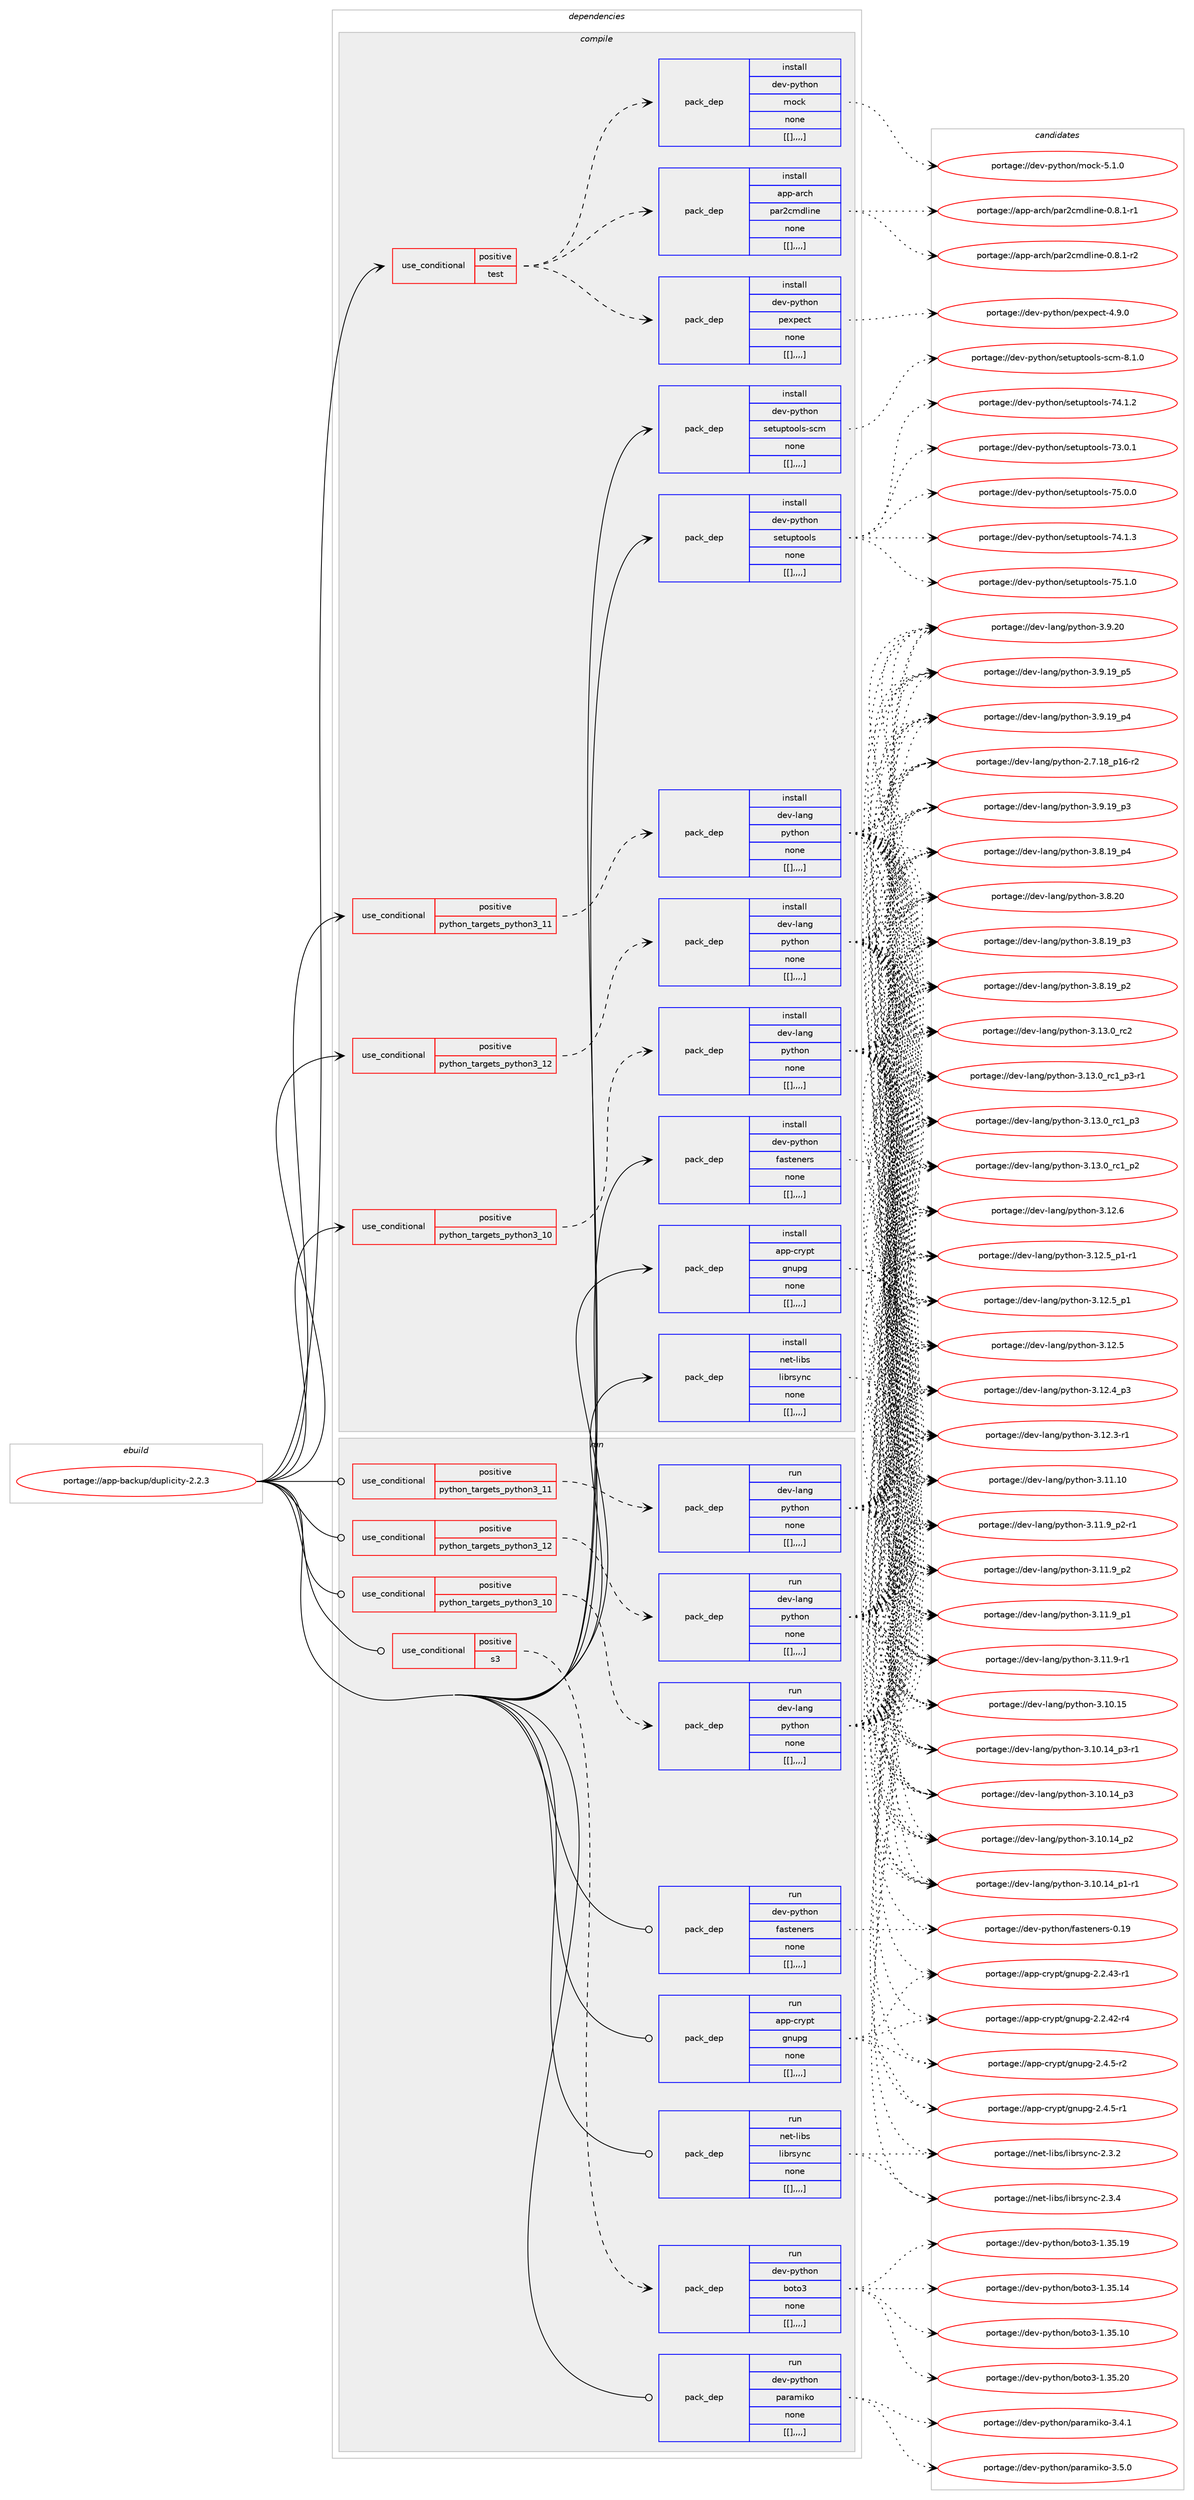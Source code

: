 digraph prolog {

# *************
# Graph options
# *************

newrank=true;
concentrate=true;
compound=true;
graph [rankdir=LR,fontname=Helvetica,fontsize=10,ranksep=1.5];#, ranksep=2.5, nodesep=0.2];
edge  [arrowhead=vee];
node  [fontname=Helvetica,fontsize=10];

# **********
# The ebuild
# **********

subgraph cluster_leftcol {
color=gray;
label=<<i>ebuild</i>>;
id [label="portage://app-backup/duplicity-2.2.3", color=red, width=4, href="../app-backup/duplicity-2.2.3.svg"];
}

# ****************
# The dependencies
# ****************

subgraph cluster_midcol {
color=gray;
label=<<i>dependencies</i>>;
subgraph cluster_compile {
fillcolor="#eeeeee";
style=filled;
label=<<i>compile</i>>;
subgraph cond2880 {
dependency10039 [label=<<TABLE BORDER="0" CELLBORDER="1" CELLSPACING="0" CELLPADDING="4"><TR><TD ROWSPAN="3" CELLPADDING="10">use_conditional</TD></TR><TR><TD>positive</TD></TR><TR><TD>python_targets_python3_10</TD></TR></TABLE>>, shape=none, color=red];
subgraph pack7114 {
dependency10040 [label=<<TABLE BORDER="0" CELLBORDER="1" CELLSPACING="0" CELLPADDING="4" WIDTH="220"><TR><TD ROWSPAN="6" CELLPADDING="30">pack_dep</TD></TR><TR><TD WIDTH="110">install</TD></TR><TR><TD>dev-lang</TD></TR><TR><TD>python</TD></TR><TR><TD>none</TD></TR><TR><TD>[[],,,,]</TD></TR></TABLE>>, shape=none, color=blue];
}
dependency10039:e -> dependency10040:w [weight=20,style="dashed",arrowhead="vee"];
}
id:e -> dependency10039:w [weight=20,style="solid",arrowhead="vee"];
subgraph cond2881 {
dependency10041 [label=<<TABLE BORDER="0" CELLBORDER="1" CELLSPACING="0" CELLPADDING="4"><TR><TD ROWSPAN="3" CELLPADDING="10">use_conditional</TD></TR><TR><TD>positive</TD></TR><TR><TD>python_targets_python3_11</TD></TR></TABLE>>, shape=none, color=red];
subgraph pack7115 {
dependency10042 [label=<<TABLE BORDER="0" CELLBORDER="1" CELLSPACING="0" CELLPADDING="4" WIDTH="220"><TR><TD ROWSPAN="6" CELLPADDING="30">pack_dep</TD></TR><TR><TD WIDTH="110">install</TD></TR><TR><TD>dev-lang</TD></TR><TR><TD>python</TD></TR><TR><TD>none</TD></TR><TR><TD>[[],,,,]</TD></TR></TABLE>>, shape=none, color=blue];
}
dependency10041:e -> dependency10042:w [weight=20,style="dashed",arrowhead="vee"];
}
id:e -> dependency10041:w [weight=20,style="solid",arrowhead="vee"];
subgraph cond2882 {
dependency10043 [label=<<TABLE BORDER="0" CELLBORDER="1" CELLSPACING="0" CELLPADDING="4"><TR><TD ROWSPAN="3" CELLPADDING="10">use_conditional</TD></TR><TR><TD>positive</TD></TR><TR><TD>python_targets_python3_12</TD></TR></TABLE>>, shape=none, color=red];
subgraph pack7116 {
dependency10044 [label=<<TABLE BORDER="0" CELLBORDER="1" CELLSPACING="0" CELLPADDING="4" WIDTH="220"><TR><TD ROWSPAN="6" CELLPADDING="30">pack_dep</TD></TR><TR><TD WIDTH="110">install</TD></TR><TR><TD>dev-lang</TD></TR><TR><TD>python</TD></TR><TR><TD>none</TD></TR><TR><TD>[[],,,,]</TD></TR></TABLE>>, shape=none, color=blue];
}
dependency10043:e -> dependency10044:w [weight=20,style="dashed",arrowhead="vee"];
}
id:e -> dependency10043:w [weight=20,style="solid",arrowhead="vee"];
subgraph cond2883 {
dependency10045 [label=<<TABLE BORDER="0" CELLBORDER="1" CELLSPACING="0" CELLPADDING="4"><TR><TD ROWSPAN="3" CELLPADDING="10">use_conditional</TD></TR><TR><TD>positive</TD></TR><TR><TD>test</TD></TR></TABLE>>, shape=none, color=red];
subgraph pack7117 {
dependency10046 [label=<<TABLE BORDER="0" CELLBORDER="1" CELLSPACING="0" CELLPADDING="4" WIDTH="220"><TR><TD ROWSPAN="6" CELLPADDING="30">pack_dep</TD></TR><TR><TD WIDTH="110">install</TD></TR><TR><TD>app-arch</TD></TR><TR><TD>par2cmdline</TD></TR><TR><TD>none</TD></TR><TR><TD>[[],,,,]</TD></TR></TABLE>>, shape=none, color=blue];
}
dependency10045:e -> dependency10046:w [weight=20,style="dashed",arrowhead="vee"];
subgraph pack7118 {
dependency10047 [label=<<TABLE BORDER="0" CELLBORDER="1" CELLSPACING="0" CELLPADDING="4" WIDTH="220"><TR><TD ROWSPAN="6" CELLPADDING="30">pack_dep</TD></TR><TR><TD WIDTH="110">install</TD></TR><TR><TD>dev-python</TD></TR><TR><TD>mock</TD></TR><TR><TD>none</TD></TR><TR><TD>[[],,,,]</TD></TR></TABLE>>, shape=none, color=blue];
}
dependency10045:e -> dependency10047:w [weight=20,style="dashed",arrowhead="vee"];
subgraph pack7119 {
dependency10048 [label=<<TABLE BORDER="0" CELLBORDER="1" CELLSPACING="0" CELLPADDING="4" WIDTH="220"><TR><TD ROWSPAN="6" CELLPADDING="30">pack_dep</TD></TR><TR><TD WIDTH="110">install</TD></TR><TR><TD>dev-python</TD></TR><TR><TD>pexpect</TD></TR><TR><TD>none</TD></TR><TR><TD>[[],,,,]</TD></TR></TABLE>>, shape=none, color=blue];
}
dependency10045:e -> dependency10048:w [weight=20,style="dashed",arrowhead="vee"];
}
id:e -> dependency10045:w [weight=20,style="solid",arrowhead="vee"];
subgraph pack7120 {
dependency10049 [label=<<TABLE BORDER="0" CELLBORDER="1" CELLSPACING="0" CELLPADDING="4" WIDTH="220"><TR><TD ROWSPAN="6" CELLPADDING="30">pack_dep</TD></TR><TR><TD WIDTH="110">install</TD></TR><TR><TD>app-crypt</TD></TR><TR><TD>gnupg</TD></TR><TR><TD>none</TD></TR><TR><TD>[[],,,,]</TD></TR></TABLE>>, shape=none, color=blue];
}
id:e -> dependency10049:w [weight=20,style="solid",arrowhead="vee"];
subgraph pack7121 {
dependency10050 [label=<<TABLE BORDER="0" CELLBORDER="1" CELLSPACING="0" CELLPADDING="4" WIDTH="220"><TR><TD ROWSPAN="6" CELLPADDING="30">pack_dep</TD></TR><TR><TD WIDTH="110">install</TD></TR><TR><TD>dev-python</TD></TR><TR><TD>fasteners</TD></TR><TR><TD>none</TD></TR><TR><TD>[[],,,,]</TD></TR></TABLE>>, shape=none, color=blue];
}
id:e -> dependency10050:w [weight=20,style="solid",arrowhead="vee"];
subgraph pack7122 {
dependency10051 [label=<<TABLE BORDER="0" CELLBORDER="1" CELLSPACING="0" CELLPADDING="4" WIDTH="220"><TR><TD ROWSPAN="6" CELLPADDING="30">pack_dep</TD></TR><TR><TD WIDTH="110">install</TD></TR><TR><TD>dev-python</TD></TR><TR><TD>setuptools</TD></TR><TR><TD>none</TD></TR><TR><TD>[[],,,,]</TD></TR></TABLE>>, shape=none, color=blue];
}
id:e -> dependency10051:w [weight=20,style="solid",arrowhead="vee"];
subgraph pack7123 {
dependency10052 [label=<<TABLE BORDER="0" CELLBORDER="1" CELLSPACING="0" CELLPADDING="4" WIDTH="220"><TR><TD ROWSPAN="6" CELLPADDING="30">pack_dep</TD></TR><TR><TD WIDTH="110">install</TD></TR><TR><TD>dev-python</TD></TR><TR><TD>setuptools-scm</TD></TR><TR><TD>none</TD></TR><TR><TD>[[],,,,]</TD></TR></TABLE>>, shape=none, color=blue];
}
id:e -> dependency10052:w [weight=20,style="solid",arrowhead="vee"];
subgraph pack7124 {
dependency10053 [label=<<TABLE BORDER="0" CELLBORDER="1" CELLSPACING="0" CELLPADDING="4" WIDTH="220"><TR><TD ROWSPAN="6" CELLPADDING="30">pack_dep</TD></TR><TR><TD WIDTH="110">install</TD></TR><TR><TD>net-libs</TD></TR><TR><TD>librsync</TD></TR><TR><TD>none</TD></TR><TR><TD>[[],,,,]</TD></TR></TABLE>>, shape=none, color=blue];
}
id:e -> dependency10053:w [weight=20,style="solid",arrowhead="vee"];
}
subgraph cluster_compileandrun {
fillcolor="#eeeeee";
style=filled;
label=<<i>compile and run</i>>;
}
subgraph cluster_run {
fillcolor="#eeeeee";
style=filled;
label=<<i>run</i>>;
subgraph cond2884 {
dependency10054 [label=<<TABLE BORDER="0" CELLBORDER="1" CELLSPACING="0" CELLPADDING="4"><TR><TD ROWSPAN="3" CELLPADDING="10">use_conditional</TD></TR><TR><TD>positive</TD></TR><TR><TD>python_targets_python3_10</TD></TR></TABLE>>, shape=none, color=red];
subgraph pack7125 {
dependency10055 [label=<<TABLE BORDER="0" CELLBORDER="1" CELLSPACING="0" CELLPADDING="4" WIDTH="220"><TR><TD ROWSPAN="6" CELLPADDING="30">pack_dep</TD></TR><TR><TD WIDTH="110">run</TD></TR><TR><TD>dev-lang</TD></TR><TR><TD>python</TD></TR><TR><TD>none</TD></TR><TR><TD>[[],,,,]</TD></TR></TABLE>>, shape=none, color=blue];
}
dependency10054:e -> dependency10055:w [weight=20,style="dashed",arrowhead="vee"];
}
id:e -> dependency10054:w [weight=20,style="solid",arrowhead="odot"];
subgraph cond2885 {
dependency10056 [label=<<TABLE BORDER="0" CELLBORDER="1" CELLSPACING="0" CELLPADDING="4"><TR><TD ROWSPAN="3" CELLPADDING="10">use_conditional</TD></TR><TR><TD>positive</TD></TR><TR><TD>python_targets_python3_11</TD></TR></TABLE>>, shape=none, color=red];
subgraph pack7126 {
dependency10057 [label=<<TABLE BORDER="0" CELLBORDER="1" CELLSPACING="0" CELLPADDING="4" WIDTH="220"><TR><TD ROWSPAN="6" CELLPADDING="30">pack_dep</TD></TR><TR><TD WIDTH="110">run</TD></TR><TR><TD>dev-lang</TD></TR><TR><TD>python</TD></TR><TR><TD>none</TD></TR><TR><TD>[[],,,,]</TD></TR></TABLE>>, shape=none, color=blue];
}
dependency10056:e -> dependency10057:w [weight=20,style="dashed",arrowhead="vee"];
}
id:e -> dependency10056:w [weight=20,style="solid",arrowhead="odot"];
subgraph cond2886 {
dependency10058 [label=<<TABLE BORDER="0" CELLBORDER="1" CELLSPACING="0" CELLPADDING="4"><TR><TD ROWSPAN="3" CELLPADDING="10">use_conditional</TD></TR><TR><TD>positive</TD></TR><TR><TD>python_targets_python3_12</TD></TR></TABLE>>, shape=none, color=red];
subgraph pack7127 {
dependency10059 [label=<<TABLE BORDER="0" CELLBORDER="1" CELLSPACING="0" CELLPADDING="4" WIDTH="220"><TR><TD ROWSPAN="6" CELLPADDING="30">pack_dep</TD></TR><TR><TD WIDTH="110">run</TD></TR><TR><TD>dev-lang</TD></TR><TR><TD>python</TD></TR><TR><TD>none</TD></TR><TR><TD>[[],,,,]</TD></TR></TABLE>>, shape=none, color=blue];
}
dependency10058:e -> dependency10059:w [weight=20,style="dashed",arrowhead="vee"];
}
id:e -> dependency10058:w [weight=20,style="solid",arrowhead="odot"];
subgraph cond2887 {
dependency10060 [label=<<TABLE BORDER="0" CELLBORDER="1" CELLSPACING="0" CELLPADDING="4"><TR><TD ROWSPAN="3" CELLPADDING="10">use_conditional</TD></TR><TR><TD>positive</TD></TR><TR><TD>s3</TD></TR></TABLE>>, shape=none, color=red];
subgraph pack7128 {
dependency10061 [label=<<TABLE BORDER="0" CELLBORDER="1" CELLSPACING="0" CELLPADDING="4" WIDTH="220"><TR><TD ROWSPAN="6" CELLPADDING="30">pack_dep</TD></TR><TR><TD WIDTH="110">run</TD></TR><TR><TD>dev-python</TD></TR><TR><TD>boto3</TD></TR><TR><TD>none</TD></TR><TR><TD>[[],,,,]</TD></TR></TABLE>>, shape=none, color=blue];
}
dependency10060:e -> dependency10061:w [weight=20,style="dashed",arrowhead="vee"];
}
id:e -> dependency10060:w [weight=20,style="solid",arrowhead="odot"];
subgraph pack7129 {
dependency10062 [label=<<TABLE BORDER="0" CELLBORDER="1" CELLSPACING="0" CELLPADDING="4" WIDTH="220"><TR><TD ROWSPAN="6" CELLPADDING="30">pack_dep</TD></TR><TR><TD WIDTH="110">run</TD></TR><TR><TD>app-crypt</TD></TR><TR><TD>gnupg</TD></TR><TR><TD>none</TD></TR><TR><TD>[[],,,,]</TD></TR></TABLE>>, shape=none, color=blue];
}
id:e -> dependency10062:w [weight=20,style="solid",arrowhead="odot"];
subgraph pack7130 {
dependency10063 [label=<<TABLE BORDER="0" CELLBORDER="1" CELLSPACING="0" CELLPADDING="4" WIDTH="220"><TR><TD ROWSPAN="6" CELLPADDING="30">pack_dep</TD></TR><TR><TD WIDTH="110">run</TD></TR><TR><TD>dev-python</TD></TR><TR><TD>fasteners</TD></TR><TR><TD>none</TD></TR><TR><TD>[[],,,,]</TD></TR></TABLE>>, shape=none, color=blue];
}
id:e -> dependency10063:w [weight=20,style="solid",arrowhead="odot"];
subgraph pack7131 {
dependency10064 [label=<<TABLE BORDER="0" CELLBORDER="1" CELLSPACING="0" CELLPADDING="4" WIDTH="220"><TR><TD ROWSPAN="6" CELLPADDING="30">pack_dep</TD></TR><TR><TD WIDTH="110">run</TD></TR><TR><TD>dev-python</TD></TR><TR><TD>paramiko</TD></TR><TR><TD>none</TD></TR><TR><TD>[[],,,,]</TD></TR></TABLE>>, shape=none, color=blue];
}
id:e -> dependency10064:w [weight=20,style="solid",arrowhead="odot"];
subgraph pack7132 {
dependency10065 [label=<<TABLE BORDER="0" CELLBORDER="1" CELLSPACING="0" CELLPADDING="4" WIDTH="220"><TR><TD ROWSPAN="6" CELLPADDING="30">pack_dep</TD></TR><TR><TD WIDTH="110">run</TD></TR><TR><TD>net-libs</TD></TR><TR><TD>librsync</TD></TR><TR><TD>none</TD></TR><TR><TD>[[],,,,]</TD></TR></TABLE>>, shape=none, color=blue];
}
id:e -> dependency10065:w [weight=20,style="solid",arrowhead="odot"];
}
}

# **************
# The candidates
# **************

subgraph cluster_choices {
rank=same;
color=gray;
label=<<i>candidates</i>>;

subgraph choice7114 {
color=black;
nodesep=1;
choice10010111845108971101034711212111610411111045514649514648951149950 [label="portage://dev-lang/python-3.13.0_rc2", color=red, width=4,href="../dev-lang/python-3.13.0_rc2.svg"];
choice1001011184510897110103471121211161041111104551464951464895114994995112514511449 [label="portage://dev-lang/python-3.13.0_rc1_p3-r1", color=red, width=4,href="../dev-lang/python-3.13.0_rc1_p3-r1.svg"];
choice100101118451089711010347112121116104111110455146495146489511499499511251 [label="portage://dev-lang/python-3.13.0_rc1_p3", color=red, width=4,href="../dev-lang/python-3.13.0_rc1_p3.svg"];
choice100101118451089711010347112121116104111110455146495146489511499499511250 [label="portage://dev-lang/python-3.13.0_rc1_p2", color=red, width=4,href="../dev-lang/python-3.13.0_rc1_p2.svg"];
choice10010111845108971101034711212111610411111045514649504654 [label="portage://dev-lang/python-3.12.6", color=red, width=4,href="../dev-lang/python-3.12.6.svg"];
choice1001011184510897110103471121211161041111104551464950465395112494511449 [label="portage://dev-lang/python-3.12.5_p1-r1", color=red, width=4,href="../dev-lang/python-3.12.5_p1-r1.svg"];
choice100101118451089711010347112121116104111110455146495046539511249 [label="portage://dev-lang/python-3.12.5_p1", color=red, width=4,href="../dev-lang/python-3.12.5_p1.svg"];
choice10010111845108971101034711212111610411111045514649504653 [label="portage://dev-lang/python-3.12.5", color=red, width=4,href="../dev-lang/python-3.12.5.svg"];
choice100101118451089711010347112121116104111110455146495046529511251 [label="portage://dev-lang/python-3.12.4_p3", color=red, width=4,href="../dev-lang/python-3.12.4_p3.svg"];
choice100101118451089711010347112121116104111110455146495046514511449 [label="portage://dev-lang/python-3.12.3-r1", color=red, width=4,href="../dev-lang/python-3.12.3-r1.svg"];
choice1001011184510897110103471121211161041111104551464949464948 [label="portage://dev-lang/python-3.11.10", color=red, width=4,href="../dev-lang/python-3.11.10.svg"];
choice1001011184510897110103471121211161041111104551464949465795112504511449 [label="portage://dev-lang/python-3.11.9_p2-r1", color=red, width=4,href="../dev-lang/python-3.11.9_p2-r1.svg"];
choice100101118451089711010347112121116104111110455146494946579511250 [label="portage://dev-lang/python-3.11.9_p2", color=red, width=4,href="../dev-lang/python-3.11.9_p2.svg"];
choice100101118451089711010347112121116104111110455146494946579511249 [label="portage://dev-lang/python-3.11.9_p1", color=red, width=4,href="../dev-lang/python-3.11.9_p1.svg"];
choice100101118451089711010347112121116104111110455146494946574511449 [label="portage://dev-lang/python-3.11.9-r1", color=red, width=4,href="../dev-lang/python-3.11.9-r1.svg"];
choice1001011184510897110103471121211161041111104551464948464953 [label="portage://dev-lang/python-3.10.15", color=red, width=4,href="../dev-lang/python-3.10.15.svg"];
choice100101118451089711010347112121116104111110455146494846495295112514511449 [label="portage://dev-lang/python-3.10.14_p3-r1", color=red, width=4,href="../dev-lang/python-3.10.14_p3-r1.svg"];
choice10010111845108971101034711212111610411111045514649484649529511251 [label="portage://dev-lang/python-3.10.14_p3", color=red, width=4,href="../dev-lang/python-3.10.14_p3.svg"];
choice10010111845108971101034711212111610411111045514649484649529511250 [label="portage://dev-lang/python-3.10.14_p2", color=red, width=4,href="../dev-lang/python-3.10.14_p2.svg"];
choice100101118451089711010347112121116104111110455146494846495295112494511449 [label="portage://dev-lang/python-3.10.14_p1-r1", color=red, width=4,href="../dev-lang/python-3.10.14_p1-r1.svg"];
choice10010111845108971101034711212111610411111045514657465048 [label="portage://dev-lang/python-3.9.20", color=red, width=4,href="../dev-lang/python-3.9.20.svg"];
choice100101118451089711010347112121116104111110455146574649579511253 [label="portage://dev-lang/python-3.9.19_p5", color=red, width=4,href="../dev-lang/python-3.9.19_p5.svg"];
choice100101118451089711010347112121116104111110455146574649579511252 [label="portage://dev-lang/python-3.9.19_p4", color=red, width=4,href="../dev-lang/python-3.9.19_p4.svg"];
choice100101118451089711010347112121116104111110455146574649579511251 [label="portage://dev-lang/python-3.9.19_p3", color=red, width=4,href="../dev-lang/python-3.9.19_p3.svg"];
choice10010111845108971101034711212111610411111045514656465048 [label="portage://dev-lang/python-3.8.20", color=red, width=4,href="../dev-lang/python-3.8.20.svg"];
choice100101118451089711010347112121116104111110455146564649579511252 [label="portage://dev-lang/python-3.8.19_p4", color=red, width=4,href="../dev-lang/python-3.8.19_p4.svg"];
choice100101118451089711010347112121116104111110455146564649579511251 [label="portage://dev-lang/python-3.8.19_p3", color=red, width=4,href="../dev-lang/python-3.8.19_p3.svg"];
choice100101118451089711010347112121116104111110455146564649579511250 [label="portage://dev-lang/python-3.8.19_p2", color=red, width=4,href="../dev-lang/python-3.8.19_p2.svg"];
choice100101118451089711010347112121116104111110455046554649569511249544511450 [label="portage://dev-lang/python-2.7.18_p16-r2", color=red, width=4,href="../dev-lang/python-2.7.18_p16-r2.svg"];
dependency10040:e -> choice10010111845108971101034711212111610411111045514649514648951149950:w [style=dotted,weight="100"];
dependency10040:e -> choice1001011184510897110103471121211161041111104551464951464895114994995112514511449:w [style=dotted,weight="100"];
dependency10040:e -> choice100101118451089711010347112121116104111110455146495146489511499499511251:w [style=dotted,weight="100"];
dependency10040:e -> choice100101118451089711010347112121116104111110455146495146489511499499511250:w [style=dotted,weight="100"];
dependency10040:e -> choice10010111845108971101034711212111610411111045514649504654:w [style=dotted,weight="100"];
dependency10040:e -> choice1001011184510897110103471121211161041111104551464950465395112494511449:w [style=dotted,weight="100"];
dependency10040:e -> choice100101118451089711010347112121116104111110455146495046539511249:w [style=dotted,weight="100"];
dependency10040:e -> choice10010111845108971101034711212111610411111045514649504653:w [style=dotted,weight="100"];
dependency10040:e -> choice100101118451089711010347112121116104111110455146495046529511251:w [style=dotted,weight="100"];
dependency10040:e -> choice100101118451089711010347112121116104111110455146495046514511449:w [style=dotted,weight="100"];
dependency10040:e -> choice1001011184510897110103471121211161041111104551464949464948:w [style=dotted,weight="100"];
dependency10040:e -> choice1001011184510897110103471121211161041111104551464949465795112504511449:w [style=dotted,weight="100"];
dependency10040:e -> choice100101118451089711010347112121116104111110455146494946579511250:w [style=dotted,weight="100"];
dependency10040:e -> choice100101118451089711010347112121116104111110455146494946579511249:w [style=dotted,weight="100"];
dependency10040:e -> choice100101118451089711010347112121116104111110455146494946574511449:w [style=dotted,weight="100"];
dependency10040:e -> choice1001011184510897110103471121211161041111104551464948464953:w [style=dotted,weight="100"];
dependency10040:e -> choice100101118451089711010347112121116104111110455146494846495295112514511449:w [style=dotted,weight="100"];
dependency10040:e -> choice10010111845108971101034711212111610411111045514649484649529511251:w [style=dotted,weight="100"];
dependency10040:e -> choice10010111845108971101034711212111610411111045514649484649529511250:w [style=dotted,weight="100"];
dependency10040:e -> choice100101118451089711010347112121116104111110455146494846495295112494511449:w [style=dotted,weight="100"];
dependency10040:e -> choice10010111845108971101034711212111610411111045514657465048:w [style=dotted,weight="100"];
dependency10040:e -> choice100101118451089711010347112121116104111110455146574649579511253:w [style=dotted,weight="100"];
dependency10040:e -> choice100101118451089711010347112121116104111110455146574649579511252:w [style=dotted,weight="100"];
dependency10040:e -> choice100101118451089711010347112121116104111110455146574649579511251:w [style=dotted,weight="100"];
dependency10040:e -> choice10010111845108971101034711212111610411111045514656465048:w [style=dotted,weight="100"];
dependency10040:e -> choice100101118451089711010347112121116104111110455146564649579511252:w [style=dotted,weight="100"];
dependency10040:e -> choice100101118451089711010347112121116104111110455146564649579511251:w [style=dotted,weight="100"];
dependency10040:e -> choice100101118451089711010347112121116104111110455146564649579511250:w [style=dotted,weight="100"];
dependency10040:e -> choice100101118451089711010347112121116104111110455046554649569511249544511450:w [style=dotted,weight="100"];
}
subgraph choice7115 {
color=black;
nodesep=1;
choice10010111845108971101034711212111610411111045514649514648951149950 [label="portage://dev-lang/python-3.13.0_rc2", color=red, width=4,href="../dev-lang/python-3.13.0_rc2.svg"];
choice1001011184510897110103471121211161041111104551464951464895114994995112514511449 [label="portage://dev-lang/python-3.13.0_rc1_p3-r1", color=red, width=4,href="../dev-lang/python-3.13.0_rc1_p3-r1.svg"];
choice100101118451089711010347112121116104111110455146495146489511499499511251 [label="portage://dev-lang/python-3.13.0_rc1_p3", color=red, width=4,href="../dev-lang/python-3.13.0_rc1_p3.svg"];
choice100101118451089711010347112121116104111110455146495146489511499499511250 [label="portage://dev-lang/python-3.13.0_rc1_p2", color=red, width=4,href="../dev-lang/python-3.13.0_rc1_p2.svg"];
choice10010111845108971101034711212111610411111045514649504654 [label="portage://dev-lang/python-3.12.6", color=red, width=4,href="../dev-lang/python-3.12.6.svg"];
choice1001011184510897110103471121211161041111104551464950465395112494511449 [label="portage://dev-lang/python-3.12.5_p1-r1", color=red, width=4,href="../dev-lang/python-3.12.5_p1-r1.svg"];
choice100101118451089711010347112121116104111110455146495046539511249 [label="portage://dev-lang/python-3.12.5_p1", color=red, width=4,href="../dev-lang/python-3.12.5_p1.svg"];
choice10010111845108971101034711212111610411111045514649504653 [label="portage://dev-lang/python-3.12.5", color=red, width=4,href="../dev-lang/python-3.12.5.svg"];
choice100101118451089711010347112121116104111110455146495046529511251 [label="portage://dev-lang/python-3.12.4_p3", color=red, width=4,href="../dev-lang/python-3.12.4_p3.svg"];
choice100101118451089711010347112121116104111110455146495046514511449 [label="portage://dev-lang/python-3.12.3-r1", color=red, width=4,href="../dev-lang/python-3.12.3-r1.svg"];
choice1001011184510897110103471121211161041111104551464949464948 [label="portage://dev-lang/python-3.11.10", color=red, width=4,href="../dev-lang/python-3.11.10.svg"];
choice1001011184510897110103471121211161041111104551464949465795112504511449 [label="portage://dev-lang/python-3.11.9_p2-r1", color=red, width=4,href="../dev-lang/python-3.11.9_p2-r1.svg"];
choice100101118451089711010347112121116104111110455146494946579511250 [label="portage://dev-lang/python-3.11.9_p2", color=red, width=4,href="../dev-lang/python-3.11.9_p2.svg"];
choice100101118451089711010347112121116104111110455146494946579511249 [label="portage://dev-lang/python-3.11.9_p1", color=red, width=4,href="../dev-lang/python-3.11.9_p1.svg"];
choice100101118451089711010347112121116104111110455146494946574511449 [label="portage://dev-lang/python-3.11.9-r1", color=red, width=4,href="../dev-lang/python-3.11.9-r1.svg"];
choice1001011184510897110103471121211161041111104551464948464953 [label="portage://dev-lang/python-3.10.15", color=red, width=4,href="../dev-lang/python-3.10.15.svg"];
choice100101118451089711010347112121116104111110455146494846495295112514511449 [label="portage://dev-lang/python-3.10.14_p3-r1", color=red, width=4,href="../dev-lang/python-3.10.14_p3-r1.svg"];
choice10010111845108971101034711212111610411111045514649484649529511251 [label="portage://dev-lang/python-3.10.14_p3", color=red, width=4,href="../dev-lang/python-3.10.14_p3.svg"];
choice10010111845108971101034711212111610411111045514649484649529511250 [label="portage://dev-lang/python-3.10.14_p2", color=red, width=4,href="../dev-lang/python-3.10.14_p2.svg"];
choice100101118451089711010347112121116104111110455146494846495295112494511449 [label="portage://dev-lang/python-3.10.14_p1-r1", color=red, width=4,href="../dev-lang/python-3.10.14_p1-r1.svg"];
choice10010111845108971101034711212111610411111045514657465048 [label="portage://dev-lang/python-3.9.20", color=red, width=4,href="../dev-lang/python-3.9.20.svg"];
choice100101118451089711010347112121116104111110455146574649579511253 [label="portage://dev-lang/python-3.9.19_p5", color=red, width=4,href="../dev-lang/python-3.9.19_p5.svg"];
choice100101118451089711010347112121116104111110455146574649579511252 [label="portage://dev-lang/python-3.9.19_p4", color=red, width=4,href="../dev-lang/python-3.9.19_p4.svg"];
choice100101118451089711010347112121116104111110455146574649579511251 [label="portage://dev-lang/python-3.9.19_p3", color=red, width=4,href="../dev-lang/python-3.9.19_p3.svg"];
choice10010111845108971101034711212111610411111045514656465048 [label="portage://dev-lang/python-3.8.20", color=red, width=4,href="../dev-lang/python-3.8.20.svg"];
choice100101118451089711010347112121116104111110455146564649579511252 [label="portage://dev-lang/python-3.8.19_p4", color=red, width=4,href="../dev-lang/python-3.8.19_p4.svg"];
choice100101118451089711010347112121116104111110455146564649579511251 [label="portage://dev-lang/python-3.8.19_p3", color=red, width=4,href="../dev-lang/python-3.8.19_p3.svg"];
choice100101118451089711010347112121116104111110455146564649579511250 [label="portage://dev-lang/python-3.8.19_p2", color=red, width=4,href="../dev-lang/python-3.8.19_p2.svg"];
choice100101118451089711010347112121116104111110455046554649569511249544511450 [label="portage://dev-lang/python-2.7.18_p16-r2", color=red, width=4,href="../dev-lang/python-2.7.18_p16-r2.svg"];
dependency10042:e -> choice10010111845108971101034711212111610411111045514649514648951149950:w [style=dotted,weight="100"];
dependency10042:e -> choice1001011184510897110103471121211161041111104551464951464895114994995112514511449:w [style=dotted,weight="100"];
dependency10042:e -> choice100101118451089711010347112121116104111110455146495146489511499499511251:w [style=dotted,weight="100"];
dependency10042:e -> choice100101118451089711010347112121116104111110455146495146489511499499511250:w [style=dotted,weight="100"];
dependency10042:e -> choice10010111845108971101034711212111610411111045514649504654:w [style=dotted,weight="100"];
dependency10042:e -> choice1001011184510897110103471121211161041111104551464950465395112494511449:w [style=dotted,weight="100"];
dependency10042:e -> choice100101118451089711010347112121116104111110455146495046539511249:w [style=dotted,weight="100"];
dependency10042:e -> choice10010111845108971101034711212111610411111045514649504653:w [style=dotted,weight="100"];
dependency10042:e -> choice100101118451089711010347112121116104111110455146495046529511251:w [style=dotted,weight="100"];
dependency10042:e -> choice100101118451089711010347112121116104111110455146495046514511449:w [style=dotted,weight="100"];
dependency10042:e -> choice1001011184510897110103471121211161041111104551464949464948:w [style=dotted,weight="100"];
dependency10042:e -> choice1001011184510897110103471121211161041111104551464949465795112504511449:w [style=dotted,weight="100"];
dependency10042:e -> choice100101118451089711010347112121116104111110455146494946579511250:w [style=dotted,weight="100"];
dependency10042:e -> choice100101118451089711010347112121116104111110455146494946579511249:w [style=dotted,weight="100"];
dependency10042:e -> choice100101118451089711010347112121116104111110455146494946574511449:w [style=dotted,weight="100"];
dependency10042:e -> choice1001011184510897110103471121211161041111104551464948464953:w [style=dotted,weight="100"];
dependency10042:e -> choice100101118451089711010347112121116104111110455146494846495295112514511449:w [style=dotted,weight="100"];
dependency10042:e -> choice10010111845108971101034711212111610411111045514649484649529511251:w [style=dotted,weight="100"];
dependency10042:e -> choice10010111845108971101034711212111610411111045514649484649529511250:w [style=dotted,weight="100"];
dependency10042:e -> choice100101118451089711010347112121116104111110455146494846495295112494511449:w [style=dotted,weight="100"];
dependency10042:e -> choice10010111845108971101034711212111610411111045514657465048:w [style=dotted,weight="100"];
dependency10042:e -> choice100101118451089711010347112121116104111110455146574649579511253:w [style=dotted,weight="100"];
dependency10042:e -> choice100101118451089711010347112121116104111110455146574649579511252:w [style=dotted,weight="100"];
dependency10042:e -> choice100101118451089711010347112121116104111110455146574649579511251:w [style=dotted,weight="100"];
dependency10042:e -> choice10010111845108971101034711212111610411111045514656465048:w [style=dotted,weight="100"];
dependency10042:e -> choice100101118451089711010347112121116104111110455146564649579511252:w [style=dotted,weight="100"];
dependency10042:e -> choice100101118451089711010347112121116104111110455146564649579511251:w [style=dotted,weight="100"];
dependency10042:e -> choice100101118451089711010347112121116104111110455146564649579511250:w [style=dotted,weight="100"];
dependency10042:e -> choice100101118451089711010347112121116104111110455046554649569511249544511450:w [style=dotted,weight="100"];
}
subgraph choice7116 {
color=black;
nodesep=1;
choice10010111845108971101034711212111610411111045514649514648951149950 [label="portage://dev-lang/python-3.13.0_rc2", color=red, width=4,href="../dev-lang/python-3.13.0_rc2.svg"];
choice1001011184510897110103471121211161041111104551464951464895114994995112514511449 [label="portage://dev-lang/python-3.13.0_rc1_p3-r1", color=red, width=4,href="../dev-lang/python-3.13.0_rc1_p3-r1.svg"];
choice100101118451089711010347112121116104111110455146495146489511499499511251 [label="portage://dev-lang/python-3.13.0_rc1_p3", color=red, width=4,href="../dev-lang/python-3.13.0_rc1_p3.svg"];
choice100101118451089711010347112121116104111110455146495146489511499499511250 [label="portage://dev-lang/python-3.13.0_rc1_p2", color=red, width=4,href="../dev-lang/python-3.13.0_rc1_p2.svg"];
choice10010111845108971101034711212111610411111045514649504654 [label="portage://dev-lang/python-3.12.6", color=red, width=4,href="../dev-lang/python-3.12.6.svg"];
choice1001011184510897110103471121211161041111104551464950465395112494511449 [label="portage://dev-lang/python-3.12.5_p1-r1", color=red, width=4,href="../dev-lang/python-3.12.5_p1-r1.svg"];
choice100101118451089711010347112121116104111110455146495046539511249 [label="portage://dev-lang/python-3.12.5_p1", color=red, width=4,href="../dev-lang/python-3.12.5_p1.svg"];
choice10010111845108971101034711212111610411111045514649504653 [label="portage://dev-lang/python-3.12.5", color=red, width=4,href="../dev-lang/python-3.12.5.svg"];
choice100101118451089711010347112121116104111110455146495046529511251 [label="portage://dev-lang/python-3.12.4_p3", color=red, width=4,href="../dev-lang/python-3.12.4_p3.svg"];
choice100101118451089711010347112121116104111110455146495046514511449 [label="portage://dev-lang/python-3.12.3-r1", color=red, width=4,href="../dev-lang/python-3.12.3-r1.svg"];
choice1001011184510897110103471121211161041111104551464949464948 [label="portage://dev-lang/python-3.11.10", color=red, width=4,href="../dev-lang/python-3.11.10.svg"];
choice1001011184510897110103471121211161041111104551464949465795112504511449 [label="portage://dev-lang/python-3.11.9_p2-r1", color=red, width=4,href="../dev-lang/python-3.11.9_p2-r1.svg"];
choice100101118451089711010347112121116104111110455146494946579511250 [label="portage://dev-lang/python-3.11.9_p2", color=red, width=4,href="../dev-lang/python-3.11.9_p2.svg"];
choice100101118451089711010347112121116104111110455146494946579511249 [label="portage://dev-lang/python-3.11.9_p1", color=red, width=4,href="../dev-lang/python-3.11.9_p1.svg"];
choice100101118451089711010347112121116104111110455146494946574511449 [label="portage://dev-lang/python-3.11.9-r1", color=red, width=4,href="../dev-lang/python-3.11.9-r1.svg"];
choice1001011184510897110103471121211161041111104551464948464953 [label="portage://dev-lang/python-3.10.15", color=red, width=4,href="../dev-lang/python-3.10.15.svg"];
choice100101118451089711010347112121116104111110455146494846495295112514511449 [label="portage://dev-lang/python-3.10.14_p3-r1", color=red, width=4,href="../dev-lang/python-3.10.14_p3-r1.svg"];
choice10010111845108971101034711212111610411111045514649484649529511251 [label="portage://dev-lang/python-3.10.14_p3", color=red, width=4,href="../dev-lang/python-3.10.14_p3.svg"];
choice10010111845108971101034711212111610411111045514649484649529511250 [label="portage://dev-lang/python-3.10.14_p2", color=red, width=4,href="../dev-lang/python-3.10.14_p2.svg"];
choice100101118451089711010347112121116104111110455146494846495295112494511449 [label="portage://dev-lang/python-3.10.14_p1-r1", color=red, width=4,href="../dev-lang/python-3.10.14_p1-r1.svg"];
choice10010111845108971101034711212111610411111045514657465048 [label="portage://dev-lang/python-3.9.20", color=red, width=4,href="../dev-lang/python-3.9.20.svg"];
choice100101118451089711010347112121116104111110455146574649579511253 [label="portage://dev-lang/python-3.9.19_p5", color=red, width=4,href="../dev-lang/python-3.9.19_p5.svg"];
choice100101118451089711010347112121116104111110455146574649579511252 [label="portage://dev-lang/python-3.9.19_p4", color=red, width=4,href="../dev-lang/python-3.9.19_p4.svg"];
choice100101118451089711010347112121116104111110455146574649579511251 [label="portage://dev-lang/python-3.9.19_p3", color=red, width=4,href="../dev-lang/python-3.9.19_p3.svg"];
choice10010111845108971101034711212111610411111045514656465048 [label="portage://dev-lang/python-3.8.20", color=red, width=4,href="../dev-lang/python-3.8.20.svg"];
choice100101118451089711010347112121116104111110455146564649579511252 [label="portage://dev-lang/python-3.8.19_p4", color=red, width=4,href="../dev-lang/python-3.8.19_p4.svg"];
choice100101118451089711010347112121116104111110455146564649579511251 [label="portage://dev-lang/python-3.8.19_p3", color=red, width=4,href="../dev-lang/python-3.8.19_p3.svg"];
choice100101118451089711010347112121116104111110455146564649579511250 [label="portage://dev-lang/python-3.8.19_p2", color=red, width=4,href="../dev-lang/python-3.8.19_p2.svg"];
choice100101118451089711010347112121116104111110455046554649569511249544511450 [label="portage://dev-lang/python-2.7.18_p16-r2", color=red, width=4,href="../dev-lang/python-2.7.18_p16-r2.svg"];
dependency10044:e -> choice10010111845108971101034711212111610411111045514649514648951149950:w [style=dotted,weight="100"];
dependency10044:e -> choice1001011184510897110103471121211161041111104551464951464895114994995112514511449:w [style=dotted,weight="100"];
dependency10044:e -> choice100101118451089711010347112121116104111110455146495146489511499499511251:w [style=dotted,weight="100"];
dependency10044:e -> choice100101118451089711010347112121116104111110455146495146489511499499511250:w [style=dotted,weight="100"];
dependency10044:e -> choice10010111845108971101034711212111610411111045514649504654:w [style=dotted,weight="100"];
dependency10044:e -> choice1001011184510897110103471121211161041111104551464950465395112494511449:w [style=dotted,weight="100"];
dependency10044:e -> choice100101118451089711010347112121116104111110455146495046539511249:w [style=dotted,weight="100"];
dependency10044:e -> choice10010111845108971101034711212111610411111045514649504653:w [style=dotted,weight="100"];
dependency10044:e -> choice100101118451089711010347112121116104111110455146495046529511251:w [style=dotted,weight="100"];
dependency10044:e -> choice100101118451089711010347112121116104111110455146495046514511449:w [style=dotted,weight="100"];
dependency10044:e -> choice1001011184510897110103471121211161041111104551464949464948:w [style=dotted,weight="100"];
dependency10044:e -> choice1001011184510897110103471121211161041111104551464949465795112504511449:w [style=dotted,weight="100"];
dependency10044:e -> choice100101118451089711010347112121116104111110455146494946579511250:w [style=dotted,weight="100"];
dependency10044:e -> choice100101118451089711010347112121116104111110455146494946579511249:w [style=dotted,weight="100"];
dependency10044:e -> choice100101118451089711010347112121116104111110455146494946574511449:w [style=dotted,weight="100"];
dependency10044:e -> choice1001011184510897110103471121211161041111104551464948464953:w [style=dotted,weight="100"];
dependency10044:e -> choice100101118451089711010347112121116104111110455146494846495295112514511449:w [style=dotted,weight="100"];
dependency10044:e -> choice10010111845108971101034711212111610411111045514649484649529511251:w [style=dotted,weight="100"];
dependency10044:e -> choice10010111845108971101034711212111610411111045514649484649529511250:w [style=dotted,weight="100"];
dependency10044:e -> choice100101118451089711010347112121116104111110455146494846495295112494511449:w [style=dotted,weight="100"];
dependency10044:e -> choice10010111845108971101034711212111610411111045514657465048:w [style=dotted,weight="100"];
dependency10044:e -> choice100101118451089711010347112121116104111110455146574649579511253:w [style=dotted,weight="100"];
dependency10044:e -> choice100101118451089711010347112121116104111110455146574649579511252:w [style=dotted,weight="100"];
dependency10044:e -> choice100101118451089711010347112121116104111110455146574649579511251:w [style=dotted,weight="100"];
dependency10044:e -> choice10010111845108971101034711212111610411111045514656465048:w [style=dotted,weight="100"];
dependency10044:e -> choice100101118451089711010347112121116104111110455146564649579511252:w [style=dotted,weight="100"];
dependency10044:e -> choice100101118451089711010347112121116104111110455146564649579511251:w [style=dotted,weight="100"];
dependency10044:e -> choice100101118451089711010347112121116104111110455146564649579511250:w [style=dotted,weight="100"];
dependency10044:e -> choice100101118451089711010347112121116104111110455046554649569511249544511450:w [style=dotted,weight="100"];
}
subgraph choice7117 {
color=black;
nodesep=1;
choice97112112459711499104471129711450991091001081051101014548465646494511450 [label="portage://app-arch/par2cmdline-0.8.1-r2", color=red, width=4,href="../app-arch/par2cmdline-0.8.1-r2.svg"];
choice97112112459711499104471129711450991091001081051101014548465646494511449 [label="portage://app-arch/par2cmdline-0.8.1-r1", color=red, width=4,href="../app-arch/par2cmdline-0.8.1-r1.svg"];
dependency10046:e -> choice97112112459711499104471129711450991091001081051101014548465646494511450:w [style=dotted,weight="100"];
dependency10046:e -> choice97112112459711499104471129711450991091001081051101014548465646494511449:w [style=dotted,weight="100"];
}
subgraph choice7118 {
color=black;
nodesep=1;
choice100101118451121211161041111104710911199107455346494648 [label="portage://dev-python/mock-5.1.0", color=red, width=4,href="../dev-python/mock-5.1.0.svg"];
dependency10047:e -> choice100101118451121211161041111104710911199107455346494648:w [style=dotted,weight="100"];
}
subgraph choice7119 {
color=black;
nodesep=1;
choice100101118451121211161041111104711210112011210199116455246574648 [label="portage://dev-python/pexpect-4.9.0", color=red, width=4,href="../dev-python/pexpect-4.9.0.svg"];
dependency10048:e -> choice100101118451121211161041111104711210112011210199116455246574648:w [style=dotted,weight="100"];
}
subgraph choice7120 {
color=black;
nodesep=1;
choice971121124599114121112116471031101171121034550465246534511450 [label="portage://app-crypt/gnupg-2.4.5-r2", color=red, width=4,href="../app-crypt/gnupg-2.4.5-r2.svg"];
choice971121124599114121112116471031101171121034550465246534511449 [label="portage://app-crypt/gnupg-2.4.5-r1", color=red, width=4,href="../app-crypt/gnupg-2.4.5-r1.svg"];
choice97112112459911412111211647103110117112103455046504652514511449 [label="portage://app-crypt/gnupg-2.2.43-r1", color=red, width=4,href="../app-crypt/gnupg-2.2.43-r1.svg"];
choice97112112459911412111211647103110117112103455046504652504511452 [label="portage://app-crypt/gnupg-2.2.42-r4", color=red, width=4,href="../app-crypt/gnupg-2.2.42-r4.svg"];
dependency10049:e -> choice971121124599114121112116471031101171121034550465246534511450:w [style=dotted,weight="100"];
dependency10049:e -> choice971121124599114121112116471031101171121034550465246534511449:w [style=dotted,weight="100"];
dependency10049:e -> choice97112112459911412111211647103110117112103455046504652514511449:w [style=dotted,weight="100"];
dependency10049:e -> choice97112112459911412111211647103110117112103455046504652504511452:w [style=dotted,weight="100"];
}
subgraph choice7121 {
color=black;
nodesep=1;
choice1001011184511212111610411111047102971151161011101011141154548464957 [label="portage://dev-python/fasteners-0.19", color=red, width=4,href="../dev-python/fasteners-0.19.svg"];
dependency10050:e -> choice1001011184511212111610411111047102971151161011101011141154548464957:w [style=dotted,weight="100"];
}
subgraph choice7122 {
color=black;
nodesep=1;
choice100101118451121211161041111104711510111611711211611111110811545555346494648 [label="portage://dev-python/setuptools-75.1.0", color=red, width=4,href="../dev-python/setuptools-75.1.0.svg"];
choice100101118451121211161041111104711510111611711211611111110811545555346484648 [label="portage://dev-python/setuptools-75.0.0", color=red, width=4,href="../dev-python/setuptools-75.0.0.svg"];
choice100101118451121211161041111104711510111611711211611111110811545555246494651 [label="portage://dev-python/setuptools-74.1.3", color=red, width=4,href="../dev-python/setuptools-74.1.3.svg"];
choice100101118451121211161041111104711510111611711211611111110811545555246494650 [label="portage://dev-python/setuptools-74.1.2", color=red, width=4,href="../dev-python/setuptools-74.1.2.svg"];
choice100101118451121211161041111104711510111611711211611111110811545555146484649 [label="portage://dev-python/setuptools-73.0.1", color=red, width=4,href="../dev-python/setuptools-73.0.1.svg"];
dependency10051:e -> choice100101118451121211161041111104711510111611711211611111110811545555346494648:w [style=dotted,weight="100"];
dependency10051:e -> choice100101118451121211161041111104711510111611711211611111110811545555346484648:w [style=dotted,weight="100"];
dependency10051:e -> choice100101118451121211161041111104711510111611711211611111110811545555246494651:w [style=dotted,weight="100"];
dependency10051:e -> choice100101118451121211161041111104711510111611711211611111110811545555246494650:w [style=dotted,weight="100"];
dependency10051:e -> choice100101118451121211161041111104711510111611711211611111110811545555146484649:w [style=dotted,weight="100"];
}
subgraph choice7123 {
color=black;
nodesep=1;
choice10010111845112121116104111110471151011161171121161111111081154511599109455646494648 [label="portage://dev-python/setuptools-scm-8.1.0", color=red, width=4,href="../dev-python/setuptools-scm-8.1.0.svg"];
dependency10052:e -> choice10010111845112121116104111110471151011161171121161111111081154511599109455646494648:w [style=dotted,weight="100"];
}
subgraph choice7124 {
color=black;
nodesep=1;
choice1101011164510810598115471081059811411512111099455046514652 [label="portage://net-libs/librsync-2.3.4", color=red, width=4,href="../net-libs/librsync-2.3.4.svg"];
choice1101011164510810598115471081059811411512111099455046514650 [label="portage://net-libs/librsync-2.3.2", color=red, width=4,href="../net-libs/librsync-2.3.2.svg"];
dependency10053:e -> choice1101011164510810598115471081059811411512111099455046514652:w [style=dotted,weight="100"];
dependency10053:e -> choice1101011164510810598115471081059811411512111099455046514650:w [style=dotted,weight="100"];
}
subgraph choice7125 {
color=black;
nodesep=1;
choice10010111845108971101034711212111610411111045514649514648951149950 [label="portage://dev-lang/python-3.13.0_rc2", color=red, width=4,href="../dev-lang/python-3.13.0_rc2.svg"];
choice1001011184510897110103471121211161041111104551464951464895114994995112514511449 [label="portage://dev-lang/python-3.13.0_rc1_p3-r1", color=red, width=4,href="../dev-lang/python-3.13.0_rc1_p3-r1.svg"];
choice100101118451089711010347112121116104111110455146495146489511499499511251 [label="portage://dev-lang/python-3.13.0_rc1_p3", color=red, width=4,href="../dev-lang/python-3.13.0_rc1_p3.svg"];
choice100101118451089711010347112121116104111110455146495146489511499499511250 [label="portage://dev-lang/python-3.13.0_rc1_p2", color=red, width=4,href="../dev-lang/python-3.13.0_rc1_p2.svg"];
choice10010111845108971101034711212111610411111045514649504654 [label="portage://dev-lang/python-3.12.6", color=red, width=4,href="../dev-lang/python-3.12.6.svg"];
choice1001011184510897110103471121211161041111104551464950465395112494511449 [label="portage://dev-lang/python-3.12.5_p1-r1", color=red, width=4,href="../dev-lang/python-3.12.5_p1-r1.svg"];
choice100101118451089711010347112121116104111110455146495046539511249 [label="portage://dev-lang/python-3.12.5_p1", color=red, width=4,href="../dev-lang/python-3.12.5_p1.svg"];
choice10010111845108971101034711212111610411111045514649504653 [label="portage://dev-lang/python-3.12.5", color=red, width=4,href="../dev-lang/python-3.12.5.svg"];
choice100101118451089711010347112121116104111110455146495046529511251 [label="portage://dev-lang/python-3.12.4_p3", color=red, width=4,href="../dev-lang/python-3.12.4_p3.svg"];
choice100101118451089711010347112121116104111110455146495046514511449 [label="portage://dev-lang/python-3.12.3-r1", color=red, width=4,href="../dev-lang/python-3.12.3-r1.svg"];
choice1001011184510897110103471121211161041111104551464949464948 [label="portage://dev-lang/python-3.11.10", color=red, width=4,href="../dev-lang/python-3.11.10.svg"];
choice1001011184510897110103471121211161041111104551464949465795112504511449 [label="portage://dev-lang/python-3.11.9_p2-r1", color=red, width=4,href="../dev-lang/python-3.11.9_p2-r1.svg"];
choice100101118451089711010347112121116104111110455146494946579511250 [label="portage://dev-lang/python-3.11.9_p2", color=red, width=4,href="../dev-lang/python-3.11.9_p2.svg"];
choice100101118451089711010347112121116104111110455146494946579511249 [label="portage://dev-lang/python-3.11.9_p1", color=red, width=4,href="../dev-lang/python-3.11.9_p1.svg"];
choice100101118451089711010347112121116104111110455146494946574511449 [label="portage://dev-lang/python-3.11.9-r1", color=red, width=4,href="../dev-lang/python-3.11.9-r1.svg"];
choice1001011184510897110103471121211161041111104551464948464953 [label="portage://dev-lang/python-3.10.15", color=red, width=4,href="../dev-lang/python-3.10.15.svg"];
choice100101118451089711010347112121116104111110455146494846495295112514511449 [label="portage://dev-lang/python-3.10.14_p3-r1", color=red, width=4,href="../dev-lang/python-3.10.14_p3-r1.svg"];
choice10010111845108971101034711212111610411111045514649484649529511251 [label="portage://dev-lang/python-3.10.14_p3", color=red, width=4,href="../dev-lang/python-3.10.14_p3.svg"];
choice10010111845108971101034711212111610411111045514649484649529511250 [label="portage://dev-lang/python-3.10.14_p2", color=red, width=4,href="../dev-lang/python-3.10.14_p2.svg"];
choice100101118451089711010347112121116104111110455146494846495295112494511449 [label="portage://dev-lang/python-3.10.14_p1-r1", color=red, width=4,href="../dev-lang/python-3.10.14_p1-r1.svg"];
choice10010111845108971101034711212111610411111045514657465048 [label="portage://dev-lang/python-3.9.20", color=red, width=4,href="../dev-lang/python-3.9.20.svg"];
choice100101118451089711010347112121116104111110455146574649579511253 [label="portage://dev-lang/python-3.9.19_p5", color=red, width=4,href="../dev-lang/python-3.9.19_p5.svg"];
choice100101118451089711010347112121116104111110455146574649579511252 [label="portage://dev-lang/python-3.9.19_p4", color=red, width=4,href="../dev-lang/python-3.9.19_p4.svg"];
choice100101118451089711010347112121116104111110455146574649579511251 [label="portage://dev-lang/python-3.9.19_p3", color=red, width=4,href="../dev-lang/python-3.9.19_p3.svg"];
choice10010111845108971101034711212111610411111045514656465048 [label="portage://dev-lang/python-3.8.20", color=red, width=4,href="../dev-lang/python-3.8.20.svg"];
choice100101118451089711010347112121116104111110455146564649579511252 [label="portage://dev-lang/python-3.8.19_p4", color=red, width=4,href="../dev-lang/python-3.8.19_p4.svg"];
choice100101118451089711010347112121116104111110455146564649579511251 [label="portage://dev-lang/python-3.8.19_p3", color=red, width=4,href="../dev-lang/python-3.8.19_p3.svg"];
choice100101118451089711010347112121116104111110455146564649579511250 [label="portage://dev-lang/python-3.8.19_p2", color=red, width=4,href="../dev-lang/python-3.8.19_p2.svg"];
choice100101118451089711010347112121116104111110455046554649569511249544511450 [label="portage://dev-lang/python-2.7.18_p16-r2", color=red, width=4,href="../dev-lang/python-2.7.18_p16-r2.svg"];
dependency10055:e -> choice10010111845108971101034711212111610411111045514649514648951149950:w [style=dotted,weight="100"];
dependency10055:e -> choice1001011184510897110103471121211161041111104551464951464895114994995112514511449:w [style=dotted,weight="100"];
dependency10055:e -> choice100101118451089711010347112121116104111110455146495146489511499499511251:w [style=dotted,weight="100"];
dependency10055:e -> choice100101118451089711010347112121116104111110455146495146489511499499511250:w [style=dotted,weight="100"];
dependency10055:e -> choice10010111845108971101034711212111610411111045514649504654:w [style=dotted,weight="100"];
dependency10055:e -> choice1001011184510897110103471121211161041111104551464950465395112494511449:w [style=dotted,weight="100"];
dependency10055:e -> choice100101118451089711010347112121116104111110455146495046539511249:w [style=dotted,weight="100"];
dependency10055:e -> choice10010111845108971101034711212111610411111045514649504653:w [style=dotted,weight="100"];
dependency10055:e -> choice100101118451089711010347112121116104111110455146495046529511251:w [style=dotted,weight="100"];
dependency10055:e -> choice100101118451089711010347112121116104111110455146495046514511449:w [style=dotted,weight="100"];
dependency10055:e -> choice1001011184510897110103471121211161041111104551464949464948:w [style=dotted,weight="100"];
dependency10055:e -> choice1001011184510897110103471121211161041111104551464949465795112504511449:w [style=dotted,weight="100"];
dependency10055:e -> choice100101118451089711010347112121116104111110455146494946579511250:w [style=dotted,weight="100"];
dependency10055:e -> choice100101118451089711010347112121116104111110455146494946579511249:w [style=dotted,weight="100"];
dependency10055:e -> choice100101118451089711010347112121116104111110455146494946574511449:w [style=dotted,weight="100"];
dependency10055:e -> choice1001011184510897110103471121211161041111104551464948464953:w [style=dotted,weight="100"];
dependency10055:e -> choice100101118451089711010347112121116104111110455146494846495295112514511449:w [style=dotted,weight="100"];
dependency10055:e -> choice10010111845108971101034711212111610411111045514649484649529511251:w [style=dotted,weight="100"];
dependency10055:e -> choice10010111845108971101034711212111610411111045514649484649529511250:w [style=dotted,weight="100"];
dependency10055:e -> choice100101118451089711010347112121116104111110455146494846495295112494511449:w [style=dotted,weight="100"];
dependency10055:e -> choice10010111845108971101034711212111610411111045514657465048:w [style=dotted,weight="100"];
dependency10055:e -> choice100101118451089711010347112121116104111110455146574649579511253:w [style=dotted,weight="100"];
dependency10055:e -> choice100101118451089711010347112121116104111110455146574649579511252:w [style=dotted,weight="100"];
dependency10055:e -> choice100101118451089711010347112121116104111110455146574649579511251:w [style=dotted,weight="100"];
dependency10055:e -> choice10010111845108971101034711212111610411111045514656465048:w [style=dotted,weight="100"];
dependency10055:e -> choice100101118451089711010347112121116104111110455146564649579511252:w [style=dotted,weight="100"];
dependency10055:e -> choice100101118451089711010347112121116104111110455146564649579511251:w [style=dotted,weight="100"];
dependency10055:e -> choice100101118451089711010347112121116104111110455146564649579511250:w [style=dotted,weight="100"];
dependency10055:e -> choice100101118451089711010347112121116104111110455046554649569511249544511450:w [style=dotted,weight="100"];
}
subgraph choice7126 {
color=black;
nodesep=1;
choice10010111845108971101034711212111610411111045514649514648951149950 [label="portage://dev-lang/python-3.13.0_rc2", color=red, width=4,href="../dev-lang/python-3.13.0_rc2.svg"];
choice1001011184510897110103471121211161041111104551464951464895114994995112514511449 [label="portage://dev-lang/python-3.13.0_rc1_p3-r1", color=red, width=4,href="../dev-lang/python-3.13.0_rc1_p3-r1.svg"];
choice100101118451089711010347112121116104111110455146495146489511499499511251 [label="portage://dev-lang/python-3.13.0_rc1_p3", color=red, width=4,href="../dev-lang/python-3.13.0_rc1_p3.svg"];
choice100101118451089711010347112121116104111110455146495146489511499499511250 [label="portage://dev-lang/python-3.13.0_rc1_p2", color=red, width=4,href="../dev-lang/python-3.13.0_rc1_p2.svg"];
choice10010111845108971101034711212111610411111045514649504654 [label="portage://dev-lang/python-3.12.6", color=red, width=4,href="../dev-lang/python-3.12.6.svg"];
choice1001011184510897110103471121211161041111104551464950465395112494511449 [label="portage://dev-lang/python-3.12.5_p1-r1", color=red, width=4,href="../dev-lang/python-3.12.5_p1-r1.svg"];
choice100101118451089711010347112121116104111110455146495046539511249 [label="portage://dev-lang/python-3.12.5_p1", color=red, width=4,href="../dev-lang/python-3.12.5_p1.svg"];
choice10010111845108971101034711212111610411111045514649504653 [label="portage://dev-lang/python-3.12.5", color=red, width=4,href="../dev-lang/python-3.12.5.svg"];
choice100101118451089711010347112121116104111110455146495046529511251 [label="portage://dev-lang/python-3.12.4_p3", color=red, width=4,href="../dev-lang/python-3.12.4_p3.svg"];
choice100101118451089711010347112121116104111110455146495046514511449 [label="portage://dev-lang/python-3.12.3-r1", color=red, width=4,href="../dev-lang/python-3.12.3-r1.svg"];
choice1001011184510897110103471121211161041111104551464949464948 [label="portage://dev-lang/python-3.11.10", color=red, width=4,href="../dev-lang/python-3.11.10.svg"];
choice1001011184510897110103471121211161041111104551464949465795112504511449 [label="portage://dev-lang/python-3.11.9_p2-r1", color=red, width=4,href="../dev-lang/python-3.11.9_p2-r1.svg"];
choice100101118451089711010347112121116104111110455146494946579511250 [label="portage://dev-lang/python-3.11.9_p2", color=red, width=4,href="../dev-lang/python-3.11.9_p2.svg"];
choice100101118451089711010347112121116104111110455146494946579511249 [label="portage://dev-lang/python-3.11.9_p1", color=red, width=4,href="../dev-lang/python-3.11.9_p1.svg"];
choice100101118451089711010347112121116104111110455146494946574511449 [label="portage://dev-lang/python-3.11.9-r1", color=red, width=4,href="../dev-lang/python-3.11.9-r1.svg"];
choice1001011184510897110103471121211161041111104551464948464953 [label="portage://dev-lang/python-3.10.15", color=red, width=4,href="../dev-lang/python-3.10.15.svg"];
choice100101118451089711010347112121116104111110455146494846495295112514511449 [label="portage://dev-lang/python-3.10.14_p3-r1", color=red, width=4,href="../dev-lang/python-3.10.14_p3-r1.svg"];
choice10010111845108971101034711212111610411111045514649484649529511251 [label="portage://dev-lang/python-3.10.14_p3", color=red, width=4,href="../dev-lang/python-3.10.14_p3.svg"];
choice10010111845108971101034711212111610411111045514649484649529511250 [label="portage://dev-lang/python-3.10.14_p2", color=red, width=4,href="../dev-lang/python-3.10.14_p2.svg"];
choice100101118451089711010347112121116104111110455146494846495295112494511449 [label="portage://dev-lang/python-3.10.14_p1-r1", color=red, width=4,href="../dev-lang/python-3.10.14_p1-r1.svg"];
choice10010111845108971101034711212111610411111045514657465048 [label="portage://dev-lang/python-3.9.20", color=red, width=4,href="../dev-lang/python-3.9.20.svg"];
choice100101118451089711010347112121116104111110455146574649579511253 [label="portage://dev-lang/python-3.9.19_p5", color=red, width=4,href="../dev-lang/python-3.9.19_p5.svg"];
choice100101118451089711010347112121116104111110455146574649579511252 [label="portage://dev-lang/python-3.9.19_p4", color=red, width=4,href="../dev-lang/python-3.9.19_p4.svg"];
choice100101118451089711010347112121116104111110455146574649579511251 [label="portage://dev-lang/python-3.9.19_p3", color=red, width=4,href="../dev-lang/python-3.9.19_p3.svg"];
choice10010111845108971101034711212111610411111045514656465048 [label="portage://dev-lang/python-3.8.20", color=red, width=4,href="../dev-lang/python-3.8.20.svg"];
choice100101118451089711010347112121116104111110455146564649579511252 [label="portage://dev-lang/python-3.8.19_p4", color=red, width=4,href="../dev-lang/python-3.8.19_p4.svg"];
choice100101118451089711010347112121116104111110455146564649579511251 [label="portage://dev-lang/python-3.8.19_p3", color=red, width=4,href="../dev-lang/python-3.8.19_p3.svg"];
choice100101118451089711010347112121116104111110455146564649579511250 [label="portage://dev-lang/python-3.8.19_p2", color=red, width=4,href="../dev-lang/python-3.8.19_p2.svg"];
choice100101118451089711010347112121116104111110455046554649569511249544511450 [label="portage://dev-lang/python-2.7.18_p16-r2", color=red, width=4,href="../dev-lang/python-2.7.18_p16-r2.svg"];
dependency10057:e -> choice10010111845108971101034711212111610411111045514649514648951149950:w [style=dotted,weight="100"];
dependency10057:e -> choice1001011184510897110103471121211161041111104551464951464895114994995112514511449:w [style=dotted,weight="100"];
dependency10057:e -> choice100101118451089711010347112121116104111110455146495146489511499499511251:w [style=dotted,weight="100"];
dependency10057:e -> choice100101118451089711010347112121116104111110455146495146489511499499511250:w [style=dotted,weight="100"];
dependency10057:e -> choice10010111845108971101034711212111610411111045514649504654:w [style=dotted,weight="100"];
dependency10057:e -> choice1001011184510897110103471121211161041111104551464950465395112494511449:w [style=dotted,weight="100"];
dependency10057:e -> choice100101118451089711010347112121116104111110455146495046539511249:w [style=dotted,weight="100"];
dependency10057:e -> choice10010111845108971101034711212111610411111045514649504653:w [style=dotted,weight="100"];
dependency10057:e -> choice100101118451089711010347112121116104111110455146495046529511251:w [style=dotted,weight="100"];
dependency10057:e -> choice100101118451089711010347112121116104111110455146495046514511449:w [style=dotted,weight="100"];
dependency10057:e -> choice1001011184510897110103471121211161041111104551464949464948:w [style=dotted,weight="100"];
dependency10057:e -> choice1001011184510897110103471121211161041111104551464949465795112504511449:w [style=dotted,weight="100"];
dependency10057:e -> choice100101118451089711010347112121116104111110455146494946579511250:w [style=dotted,weight="100"];
dependency10057:e -> choice100101118451089711010347112121116104111110455146494946579511249:w [style=dotted,weight="100"];
dependency10057:e -> choice100101118451089711010347112121116104111110455146494946574511449:w [style=dotted,weight="100"];
dependency10057:e -> choice1001011184510897110103471121211161041111104551464948464953:w [style=dotted,weight="100"];
dependency10057:e -> choice100101118451089711010347112121116104111110455146494846495295112514511449:w [style=dotted,weight="100"];
dependency10057:e -> choice10010111845108971101034711212111610411111045514649484649529511251:w [style=dotted,weight="100"];
dependency10057:e -> choice10010111845108971101034711212111610411111045514649484649529511250:w [style=dotted,weight="100"];
dependency10057:e -> choice100101118451089711010347112121116104111110455146494846495295112494511449:w [style=dotted,weight="100"];
dependency10057:e -> choice10010111845108971101034711212111610411111045514657465048:w [style=dotted,weight="100"];
dependency10057:e -> choice100101118451089711010347112121116104111110455146574649579511253:w [style=dotted,weight="100"];
dependency10057:e -> choice100101118451089711010347112121116104111110455146574649579511252:w [style=dotted,weight="100"];
dependency10057:e -> choice100101118451089711010347112121116104111110455146574649579511251:w [style=dotted,weight="100"];
dependency10057:e -> choice10010111845108971101034711212111610411111045514656465048:w [style=dotted,weight="100"];
dependency10057:e -> choice100101118451089711010347112121116104111110455146564649579511252:w [style=dotted,weight="100"];
dependency10057:e -> choice100101118451089711010347112121116104111110455146564649579511251:w [style=dotted,weight="100"];
dependency10057:e -> choice100101118451089711010347112121116104111110455146564649579511250:w [style=dotted,weight="100"];
dependency10057:e -> choice100101118451089711010347112121116104111110455046554649569511249544511450:w [style=dotted,weight="100"];
}
subgraph choice7127 {
color=black;
nodesep=1;
choice10010111845108971101034711212111610411111045514649514648951149950 [label="portage://dev-lang/python-3.13.0_rc2", color=red, width=4,href="../dev-lang/python-3.13.0_rc2.svg"];
choice1001011184510897110103471121211161041111104551464951464895114994995112514511449 [label="portage://dev-lang/python-3.13.0_rc1_p3-r1", color=red, width=4,href="../dev-lang/python-3.13.0_rc1_p3-r1.svg"];
choice100101118451089711010347112121116104111110455146495146489511499499511251 [label="portage://dev-lang/python-3.13.0_rc1_p3", color=red, width=4,href="../dev-lang/python-3.13.0_rc1_p3.svg"];
choice100101118451089711010347112121116104111110455146495146489511499499511250 [label="portage://dev-lang/python-3.13.0_rc1_p2", color=red, width=4,href="../dev-lang/python-3.13.0_rc1_p2.svg"];
choice10010111845108971101034711212111610411111045514649504654 [label="portage://dev-lang/python-3.12.6", color=red, width=4,href="../dev-lang/python-3.12.6.svg"];
choice1001011184510897110103471121211161041111104551464950465395112494511449 [label="portage://dev-lang/python-3.12.5_p1-r1", color=red, width=4,href="../dev-lang/python-3.12.5_p1-r1.svg"];
choice100101118451089711010347112121116104111110455146495046539511249 [label="portage://dev-lang/python-3.12.5_p1", color=red, width=4,href="../dev-lang/python-3.12.5_p1.svg"];
choice10010111845108971101034711212111610411111045514649504653 [label="portage://dev-lang/python-3.12.5", color=red, width=4,href="../dev-lang/python-3.12.5.svg"];
choice100101118451089711010347112121116104111110455146495046529511251 [label="portage://dev-lang/python-3.12.4_p3", color=red, width=4,href="../dev-lang/python-3.12.4_p3.svg"];
choice100101118451089711010347112121116104111110455146495046514511449 [label="portage://dev-lang/python-3.12.3-r1", color=red, width=4,href="../dev-lang/python-3.12.3-r1.svg"];
choice1001011184510897110103471121211161041111104551464949464948 [label="portage://dev-lang/python-3.11.10", color=red, width=4,href="../dev-lang/python-3.11.10.svg"];
choice1001011184510897110103471121211161041111104551464949465795112504511449 [label="portage://dev-lang/python-3.11.9_p2-r1", color=red, width=4,href="../dev-lang/python-3.11.9_p2-r1.svg"];
choice100101118451089711010347112121116104111110455146494946579511250 [label="portage://dev-lang/python-3.11.9_p2", color=red, width=4,href="../dev-lang/python-3.11.9_p2.svg"];
choice100101118451089711010347112121116104111110455146494946579511249 [label="portage://dev-lang/python-3.11.9_p1", color=red, width=4,href="../dev-lang/python-3.11.9_p1.svg"];
choice100101118451089711010347112121116104111110455146494946574511449 [label="portage://dev-lang/python-3.11.9-r1", color=red, width=4,href="../dev-lang/python-3.11.9-r1.svg"];
choice1001011184510897110103471121211161041111104551464948464953 [label="portage://dev-lang/python-3.10.15", color=red, width=4,href="../dev-lang/python-3.10.15.svg"];
choice100101118451089711010347112121116104111110455146494846495295112514511449 [label="portage://dev-lang/python-3.10.14_p3-r1", color=red, width=4,href="../dev-lang/python-3.10.14_p3-r1.svg"];
choice10010111845108971101034711212111610411111045514649484649529511251 [label="portage://dev-lang/python-3.10.14_p3", color=red, width=4,href="../dev-lang/python-3.10.14_p3.svg"];
choice10010111845108971101034711212111610411111045514649484649529511250 [label="portage://dev-lang/python-3.10.14_p2", color=red, width=4,href="../dev-lang/python-3.10.14_p2.svg"];
choice100101118451089711010347112121116104111110455146494846495295112494511449 [label="portage://dev-lang/python-3.10.14_p1-r1", color=red, width=4,href="../dev-lang/python-3.10.14_p1-r1.svg"];
choice10010111845108971101034711212111610411111045514657465048 [label="portage://dev-lang/python-3.9.20", color=red, width=4,href="../dev-lang/python-3.9.20.svg"];
choice100101118451089711010347112121116104111110455146574649579511253 [label="portage://dev-lang/python-3.9.19_p5", color=red, width=4,href="../dev-lang/python-3.9.19_p5.svg"];
choice100101118451089711010347112121116104111110455146574649579511252 [label="portage://dev-lang/python-3.9.19_p4", color=red, width=4,href="../dev-lang/python-3.9.19_p4.svg"];
choice100101118451089711010347112121116104111110455146574649579511251 [label="portage://dev-lang/python-3.9.19_p3", color=red, width=4,href="../dev-lang/python-3.9.19_p3.svg"];
choice10010111845108971101034711212111610411111045514656465048 [label="portage://dev-lang/python-3.8.20", color=red, width=4,href="../dev-lang/python-3.8.20.svg"];
choice100101118451089711010347112121116104111110455146564649579511252 [label="portage://dev-lang/python-3.8.19_p4", color=red, width=4,href="../dev-lang/python-3.8.19_p4.svg"];
choice100101118451089711010347112121116104111110455146564649579511251 [label="portage://dev-lang/python-3.8.19_p3", color=red, width=4,href="../dev-lang/python-3.8.19_p3.svg"];
choice100101118451089711010347112121116104111110455146564649579511250 [label="portage://dev-lang/python-3.8.19_p2", color=red, width=4,href="../dev-lang/python-3.8.19_p2.svg"];
choice100101118451089711010347112121116104111110455046554649569511249544511450 [label="portage://dev-lang/python-2.7.18_p16-r2", color=red, width=4,href="../dev-lang/python-2.7.18_p16-r2.svg"];
dependency10059:e -> choice10010111845108971101034711212111610411111045514649514648951149950:w [style=dotted,weight="100"];
dependency10059:e -> choice1001011184510897110103471121211161041111104551464951464895114994995112514511449:w [style=dotted,weight="100"];
dependency10059:e -> choice100101118451089711010347112121116104111110455146495146489511499499511251:w [style=dotted,weight="100"];
dependency10059:e -> choice100101118451089711010347112121116104111110455146495146489511499499511250:w [style=dotted,weight="100"];
dependency10059:e -> choice10010111845108971101034711212111610411111045514649504654:w [style=dotted,weight="100"];
dependency10059:e -> choice1001011184510897110103471121211161041111104551464950465395112494511449:w [style=dotted,weight="100"];
dependency10059:e -> choice100101118451089711010347112121116104111110455146495046539511249:w [style=dotted,weight="100"];
dependency10059:e -> choice10010111845108971101034711212111610411111045514649504653:w [style=dotted,weight="100"];
dependency10059:e -> choice100101118451089711010347112121116104111110455146495046529511251:w [style=dotted,weight="100"];
dependency10059:e -> choice100101118451089711010347112121116104111110455146495046514511449:w [style=dotted,weight="100"];
dependency10059:e -> choice1001011184510897110103471121211161041111104551464949464948:w [style=dotted,weight="100"];
dependency10059:e -> choice1001011184510897110103471121211161041111104551464949465795112504511449:w [style=dotted,weight="100"];
dependency10059:e -> choice100101118451089711010347112121116104111110455146494946579511250:w [style=dotted,weight="100"];
dependency10059:e -> choice100101118451089711010347112121116104111110455146494946579511249:w [style=dotted,weight="100"];
dependency10059:e -> choice100101118451089711010347112121116104111110455146494946574511449:w [style=dotted,weight="100"];
dependency10059:e -> choice1001011184510897110103471121211161041111104551464948464953:w [style=dotted,weight="100"];
dependency10059:e -> choice100101118451089711010347112121116104111110455146494846495295112514511449:w [style=dotted,weight="100"];
dependency10059:e -> choice10010111845108971101034711212111610411111045514649484649529511251:w [style=dotted,weight="100"];
dependency10059:e -> choice10010111845108971101034711212111610411111045514649484649529511250:w [style=dotted,weight="100"];
dependency10059:e -> choice100101118451089711010347112121116104111110455146494846495295112494511449:w [style=dotted,weight="100"];
dependency10059:e -> choice10010111845108971101034711212111610411111045514657465048:w [style=dotted,weight="100"];
dependency10059:e -> choice100101118451089711010347112121116104111110455146574649579511253:w [style=dotted,weight="100"];
dependency10059:e -> choice100101118451089711010347112121116104111110455146574649579511252:w [style=dotted,weight="100"];
dependency10059:e -> choice100101118451089711010347112121116104111110455146574649579511251:w [style=dotted,weight="100"];
dependency10059:e -> choice10010111845108971101034711212111610411111045514656465048:w [style=dotted,weight="100"];
dependency10059:e -> choice100101118451089711010347112121116104111110455146564649579511252:w [style=dotted,weight="100"];
dependency10059:e -> choice100101118451089711010347112121116104111110455146564649579511251:w [style=dotted,weight="100"];
dependency10059:e -> choice100101118451089711010347112121116104111110455146564649579511250:w [style=dotted,weight="100"];
dependency10059:e -> choice100101118451089711010347112121116104111110455046554649569511249544511450:w [style=dotted,weight="100"];
}
subgraph choice7128 {
color=black;
nodesep=1;
choice100101118451121211161041111104798111116111514549465153465048 [label="portage://dev-python/boto3-1.35.20", color=red, width=4,href="../dev-python/boto3-1.35.20.svg"];
choice100101118451121211161041111104798111116111514549465153464957 [label="portage://dev-python/boto3-1.35.19", color=red, width=4,href="../dev-python/boto3-1.35.19.svg"];
choice100101118451121211161041111104798111116111514549465153464952 [label="portage://dev-python/boto3-1.35.14", color=red, width=4,href="../dev-python/boto3-1.35.14.svg"];
choice100101118451121211161041111104798111116111514549465153464948 [label="portage://dev-python/boto3-1.35.10", color=red, width=4,href="../dev-python/boto3-1.35.10.svg"];
dependency10061:e -> choice100101118451121211161041111104798111116111514549465153465048:w [style=dotted,weight="100"];
dependency10061:e -> choice100101118451121211161041111104798111116111514549465153464957:w [style=dotted,weight="100"];
dependency10061:e -> choice100101118451121211161041111104798111116111514549465153464952:w [style=dotted,weight="100"];
dependency10061:e -> choice100101118451121211161041111104798111116111514549465153464948:w [style=dotted,weight="100"];
}
subgraph choice7129 {
color=black;
nodesep=1;
choice971121124599114121112116471031101171121034550465246534511450 [label="portage://app-crypt/gnupg-2.4.5-r2", color=red, width=4,href="../app-crypt/gnupg-2.4.5-r2.svg"];
choice971121124599114121112116471031101171121034550465246534511449 [label="portage://app-crypt/gnupg-2.4.5-r1", color=red, width=4,href="../app-crypt/gnupg-2.4.5-r1.svg"];
choice97112112459911412111211647103110117112103455046504652514511449 [label="portage://app-crypt/gnupg-2.2.43-r1", color=red, width=4,href="../app-crypt/gnupg-2.2.43-r1.svg"];
choice97112112459911412111211647103110117112103455046504652504511452 [label="portage://app-crypt/gnupg-2.2.42-r4", color=red, width=4,href="../app-crypt/gnupg-2.2.42-r4.svg"];
dependency10062:e -> choice971121124599114121112116471031101171121034550465246534511450:w [style=dotted,weight="100"];
dependency10062:e -> choice971121124599114121112116471031101171121034550465246534511449:w [style=dotted,weight="100"];
dependency10062:e -> choice97112112459911412111211647103110117112103455046504652514511449:w [style=dotted,weight="100"];
dependency10062:e -> choice97112112459911412111211647103110117112103455046504652504511452:w [style=dotted,weight="100"];
}
subgraph choice7130 {
color=black;
nodesep=1;
choice1001011184511212111610411111047102971151161011101011141154548464957 [label="portage://dev-python/fasteners-0.19", color=red, width=4,href="../dev-python/fasteners-0.19.svg"];
dependency10063:e -> choice1001011184511212111610411111047102971151161011101011141154548464957:w [style=dotted,weight="100"];
}
subgraph choice7131 {
color=black;
nodesep=1;
choice10010111845112121116104111110471129711497109105107111455146534648 [label="portage://dev-python/paramiko-3.5.0", color=red, width=4,href="../dev-python/paramiko-3.5.0.svg"];
choice10010111845112121116104111110471129711497109105107111455146524649 [label="portage://dev-python/paramiko-3.4.1", color=red, width=4,href="../dev-python/paramiko-3.4.1.svg"];
dependency10064:e -> choice10010111845112121116104111110471129711497109105107111455146534648:w [style=dotted,weight="100"];
dependency10064:e -> choice10010111845112121116104111110471129711497109105107111455146524649:w [style=dotted,weight="100"];
}
subgraph choice7132 {
color=black;
nodesep=1;
choice1101011164510810598115471081059811411512111099455046514652 [label="portage://net-libs/librsync-2.3.4", color=red, width=4,href="../net-libs/librsync-2.3.4.svg"];
choice1101011164510810598115471081059811411512111099455046514650 [label="portage://net-libs/librsync-2.3.2", color=red, width=4,href="../net-libs/librsync-2.3.2.svg"];
dependency10065:e -> choice1101011164510810598115471081059811411512111099455046514652:w [style=dotted,weight="100"];
dependency10065:e -> choice1101011164510810598115471081059811411512111099455046514650:w [style=dotted,weight="100"];
}
}

}
